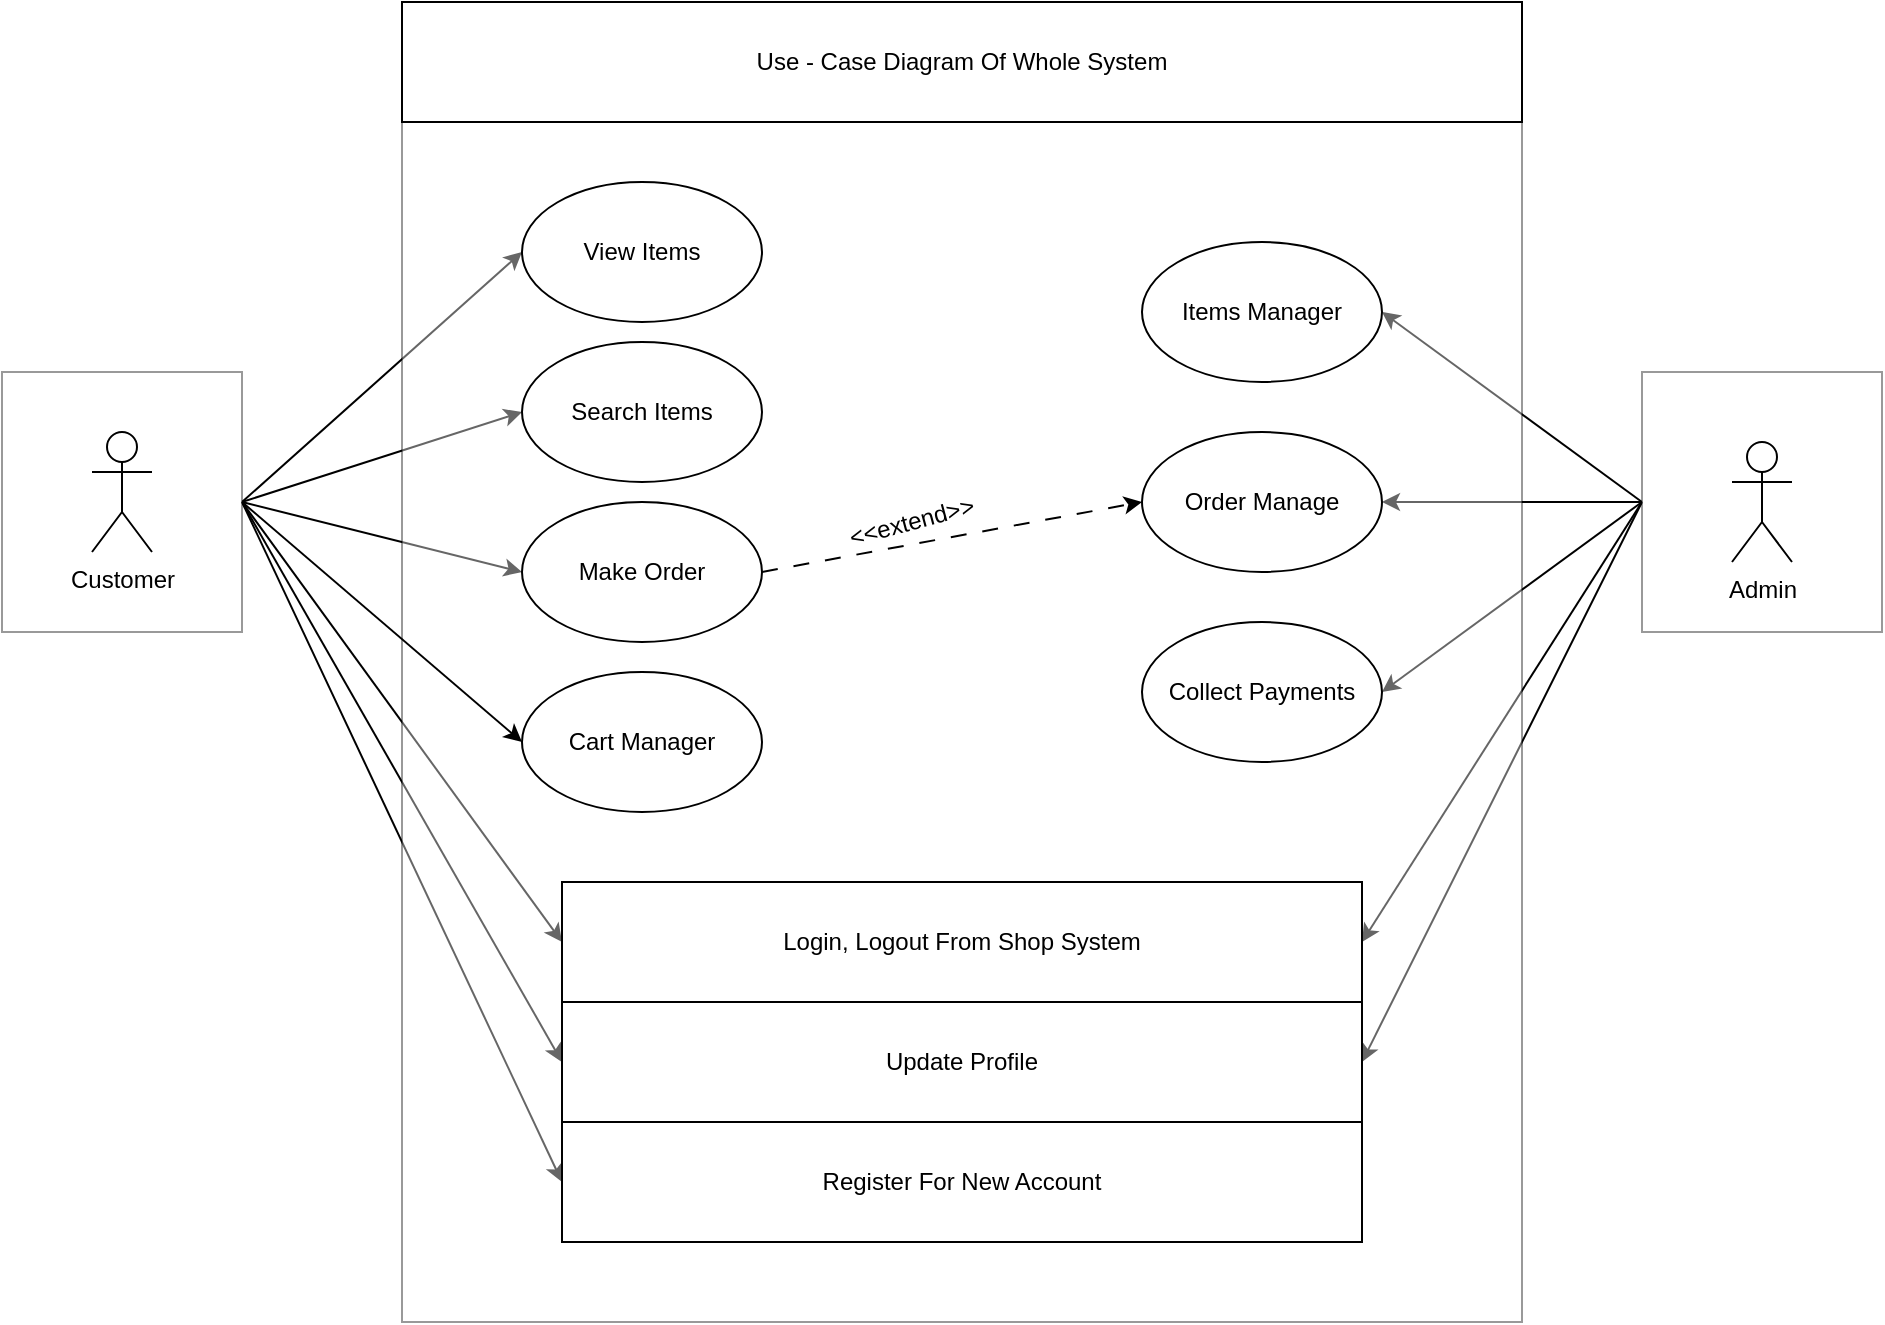 <mxfile version="21.7.5" type="github">
  <diagram name="Page-1" id="0Hc2ZSXkxQ6GikdhPmCp">
    <mxGraphModel dx="1070" dy="603" grid="1" gridSize="10" guides="1" tooltips="1" connect="1" arrows="1" fold="1" page="1" pageScale="1" pageWidth="850" pageHeight="1100" math="0" shadow="0">
      <root>
        <mxCell id="0" />
        <mxCell id="1" parent="0" />
        <mxCell id="q5C7g-lwRiDyIhiuwjWe-39" style="rounded=0;orthogonalLoop=1;jettySize=auto;html=1;entryX=1;entryY=0.5;entryDx=0;entryDy=0;exitX=0;exitY=0.5;exitDx=0;exitDy=0;" parent="1" source="q5C7g-lwRiDyIhiuwjWe-14" target="q5C7g-lwRiDyIhiuwjWe-26" edge="1">
          <mxGeometry relative="1" as="geometry" />
        </mxCell>
        <mxCell id="q5C7g-lwRiDyIhiuwjWe-40" style="rounded=0;orthogonalLoop=1;jettySize=auto;html=1;entryX=1;entryY=0.5;entryDx=0;entryDy=0;" parent="1" source="q5C7g-lwRiDyIhiuwjWe-14" target="q5C7g-lwRiDyIhiuwjWe-27" edge="1">
          <mxGeometry relative="1" as="geometry" />
        </mxCell>
        <mxCell id="q5C7g-lwRiDyIhiuwjWe-41" style="rounded=0;orthogonalLoop=1;jettySize=auto;html=1;entryX=1;entryY=0.5;entryDx=0;entryDy=0;exitX=0;exitY=0.5;exitDx=0;exitDy=0;" parent="1" source="q5C7g-lwRiDyIhiuwjWe-14" target="q5C7g-lwRiDyIhiuwjWe-28" edge="1">
          <mxGeometry relative="1" as="geometry" />
        </mxCell>
        <mxCell id="q5C7g-lwRiDyIhiuwjWe-53" style="rounded=0;orthogonalLoop=1;jettySize=auto;html=1;entryX=1;entryY=0.5;entryDx=0;entryDy=0;exitX=0;exitY=0.5;exitDx=0;exitDy=0;" parent="1" source="q5C7g-lwRiDyIhiuwjWe-14" target="q5C7g-lwRiDyIhiuwjWe-46" edge="1">
          <mxGeometry relative="1" as="geometry" />
        </mxCell>
        <mxCell id="q5C7g-lwRiDyIhiuwjWe-54" style="rounded=0;orthogonalLoop=1;jettySize=auto;html=1;entryX=1;entryY=0.5;entryDx=0;entryDy=0;exitX=0;exitY=0.5;exitDx=0;exitDy=0;" parent="1" source="q5C7g-lwRiDyIhiuwjWe-14" target="q5C7g-lwRiDyIhiuwjWe-47" edge="1">
          <mxGeometry relative="1" as="geometry" />
        </mxCell>
        <mxCell id="q5C7g-lwRiDyIhiuwjWe-14" value="" style="rounded=0;whiteSpace=wrap;html=1;opacity=40;" parent="1" vertex="1">
          <mxGeometry x="900" y="365" width="120" height="130" as="geometry" />
        </mxCell>
        <mxCell id="q5C7g-lwRiDyIhiuwjWe-15" style="rounded=0;orthogonalLoop=1;jettySize=auto;html=1;exitX=1;exitY=0.5;exitDx=0;exitDy=0;entryX=0;entryY=0.5;entryDx=0;entryDy=0;" parent="1" source="q5C7g-lwRiDyIhiuwjWe-13" target="q5C7g-lwRiDyIhiuwjWe-8" edge="1">
          <mxGeometry relative="1" as="geometry" />
        </mxCell>
        <mxCell id="q5C7g-lwRiDyIhiuwjWe-20" style="rounded=0;orthogonalLoop=1;jettySize=auto;html=1;entryX=0;entryY=0.5;entryDx=0;entryDy=0;exitX=1;exitY=0.5;exitDx=0;exitDy=0;" parent="1" source="q5C7g-lwRiDyIhiuwjWe-13" target="q5C7g-lwRiDyIhiuwjWe-17" edge="1">
          <mxGeometry relative="1" as="geometry">
            <mxPoint x="205" y="410" as="sourcePoint" />
          </mxGeometry>
        </mxCell>
        <mxCell id="q5C7g-lwRiDyIhiuwjWe-36" style="rounded=0;orthogonalLoop=1;jettySize=auto;html=1;entryX=0;entryY=0.5;entryDx=0;entryDy=0;exitX=1;exitY=0.5;exitDx=0;exitDy=0;" parent="1" source="q5C7g-lwRiDyIhiuwjWe-13" target="q5C7g-lwRiDyIhiuwjWe-34" edge="1">
          <mxGeometry relative="1" as="geometry" />
        </mxCell>
        <mxCell id="q5C7g-lwRiDyIhiuwjWe-50" style="rounded=0;orthogonalLoop=1;jettySize=auto;html=1;entryX=0;entryY=0.5;entryDx=0;entryDy=0;exitX=1;exitY=0.5;exitDx=0;exitDy=0;" parent="1" source="q5C7g-lwRiDyIhiuwjWe-13" target="q5C7g-lwRiDyIhiuwjWe-46" edge="1">
          <mxGeometry relative="1" as="geometry" />
        </mxCell>
        <mxCell id="q5C7g-lwRiDyIhiuwjWe-51" style="rounded=0;orthogonalLoop=1;jettySize=auto;html=1;entryX=0;entryY=0.5;entryDx=0;entryDy=0;exitX=1;exitY=0.5;exitDx=0;exitDy=0;" parent="1" source="q5C7g-lwRiDyIhiuwjWe-13" target="q5C7g-lwRiDyIhiuwjWe-47" edge="1">
          <mxGeometry relative="1" as="geometry" />
        </mxCell>
        <mxCell id="q5C7g-lwRiDyIhiuwjWe-52" style="rounded=0;orthogonalLoop=1;jettySize=auto;html=1;entryX=0;entryY=0.5;entryDx=0;entryDy=0;exitX=1;exitY=0.5;exitDx=0;exitDy=0;" parent="1" source="q5C7g-lwRiDyIhiuwjWe-13" target="q5C7g-lwRiDyIhiuwjWe-48" edge="1">
          <mxGeometry relative="1" as="geometry" />
        </mxCell>
        <mxCell id="q5C7g-lwRiDyIhiuwjWe-13" value="" style="rounded=0;whiteSpace=wrap;html=1;opacity=40;" parent="1" vertex="1">
          <mxGeometry x="80" y="365" width="120" height="130" as="geometry" />
        </mxCell>
        <mxCell id="q5C7g-lwRiDyIhiuwjWe-3" value="" style="rounded=0;whiteSpace=wrap;html=1;opacity=40;" parent="1" vertex="1">
          <mxGeometry x="280" y="240" width="560" height="600" as="geometry" />
        </mxCell>
        <mxCell id="q5C7g-lwRiDyIhiuwjWe-1" value="Customer" style="shape=umlActor;verticalLabelPosition=bottom;verticalAlign=top;html=1;outlineConnect=0;" parent="1" vertex="1">
          <mxGeometry x="125" y="395" width="30" height="60" as="geometry" />
        </mxCell>
        <mxCell id="q5C7g-lwRiDyIhiuwjWe-5" value="Admin" style="shape=umlActor;verticalLabelPosition=bottom;verticalAlign=top;html=1;outlineConnect=0;" parent="1" vertex="1">
          <mxGeometry x="945" y="400" width="30" height="60" as="geometry" />
        </mxCell>
        <mxCell id="q5C7g-lwRiDyIhiuwjWe-8" value="View Items" style="ellipse;whiteSpace=wrap;html=1;" parent="1" vertex="1">
          <mxGeometry x="340" y="270" width="120" height="70" as="geometry" />
        </mxCell>
        <mxCell id="q5C7g-lwRiDyIhiuwjWe-17" value="Search Items" style="ellipse;whiteSpace=wrap;html=1;" parent="1" vertex="1">
          <mxGeometry x="340" y="350" width="120" height="70" as="geometry" />
        </mxCell>
        <mxCell id="q5C7g-lwRiDyIhiuwjWe-18" value="Cart Manager" style="ellipse;whiteSpace=wrap;html=1;" parent="1" vertex="1">
          <mxGeometry x="340" y="515" width="120" height="70" as="geometry" />
        </mxCell>
        <mxCell id="q5C7g-lwRiDyIhiuwjWe-23" style="rounded=0;orthogonalLoop=1;jettySize=auto;html=1;exitX=1;exitY=0.5;exitDx=0;exitDy=0;entryX=0;entryY=0.5;entryDx=0;entryDy=0;" parent="1" source="q5C7g-lwRiDyIhiuwjWe-13" target="q5C7g-lwRiDyIhiuwjWe-18" edge="1">
          <mxGeometry relative="1" as="geometry">
            <mxPoint x="200" y="480" as="sourcePoint" />
            <mxPoint x="340" y="390" as="targetPoint" />
          </mxGeometry>
        </mxCell>
        <mxCell id="q5C7g-lwRiDyIhiuwjWe-26" value="Items Manager" style="ellipse;whiteSpace=wrap;html=1;" parent="1" vertex="1">
          <mxGeometry x="650" y="300" width="120" height="70" as="geometry" />
        </mxCell>
        <mxCell id="q5C7g-lwRiDyIhiuwjWe-27" value="Order Manage" style="ellipse;whiteSpace=wrap;html=1;" parent="1" vertex="1">
          <mxGeometry x="650" y="395" width="120" height="70" as="geometry" />
        </mxCell>
        <mxCell id="q5C7g-lwRiDyIhiuwjWe-28" value="Collect Payments" style="ellipse;whiteSpace=wrap;html=1;" parent="1" vertex="1">
          <mxGeometry x="650" y="490" width="120" height="70" as="geometry" />
        </mxCell>
        <mxCell id="q5C7g-lwRiDyIhiuwjWe-44" style="rounded=0;orthogonalLoop=1;jettySize=auto;html=1;dashed=1;dashPattern=8 8;entryX=0;entryY=0.5;entryDx=0;entryDy=0;exitX=1;exitY=0.5;exitDx=0;exitDy=0;" parent="1" source="q5C7g-lwRiDyIhiuwjWe-34" target="q5C7g-lwRiDyIhiuwjWe-27" edge="1">
          <mxGeometry relative="1" as="geometry" />
        </mxCell>
        <mxCell id="q5C7g-lwRiDyIhiuwjWe-34" value="Make Order" style="ellipse;whiteSpace=wrap;html=1;" parent="1" vertex="1">
          <mxGeometry x="340" y="430" width="120" height="70" as="geometry" />
        </mxCell>
        <mxCell id="q5C7g-lwRiDyIhiuwjWe-45" value="&amp;lt;&amp;lt;extend&amp;gt;&amp;gt;" style="text;html=1;strokeColor=none;fillColor=none;align=center;verticalAlign=middle;whiteSpace=wrap;rounded=0;direction=south;rotation=-15;" parent="1" vertex="1">
          <mxGeometry x="520" y="410" width="30" height="60" as="geometry" />
        </mxCell>
        <mxCell id="q5C7g-lwRiDyIhiuwjWe-46" value="Login, Logout From Shop System" style="rounded=0;whiteSpace=wrap;html=1;" parent="1" vertex="1">
          <mxGeometry x="360" y="620" width="400" height="60" as="geometry" />
        </mxCell>
        <mxCell id="q5C7g-lwRiDyIhiuwjWe-47" value="Update Profile" style="rounded=0;whiteSpace=wrap;html=1;" parent="1" vertex="1">
          <mxGeometry x="360" y="680" width="400" height="60" as="geometry" />
        </mxCell>
        <mxCell id="q5C7g-lwRiDyIhiuwjWe-48" value="Register For New Account" style="rounded=0;whiteSpace=wrap;html=1;" parent="1" vertex="1">
          <mxGeometry x="360" y="740" width="400" height="60" as="geometry" />
        </mxCell>
        <mxCell id="q5C7g-lwRiDyIhiuwjWe-56" value="Use - Case Diagram Of Whole System" style="rounded=0;whiteSpace=wrap;html=1;" parent="1" vertex="1">
          <mxGeometry x="280" y="180" width="560" height="60" as="geometry" />
        </mxCell>
      </root>
    </mxGraphModel>
  </diagram>
</mxfile>
